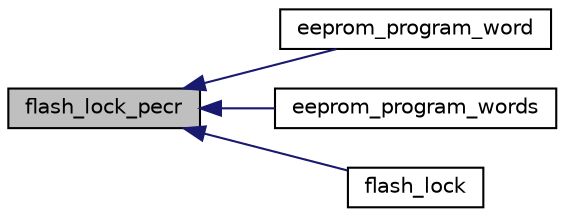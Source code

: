 digraph "flash_lock_pecr"
{
  edge [fontname="Helvetica",fontsize="10",labelfontname="Helvetica",labelfontsize="10"];
  node [fontname="Helvetica",fontsize="10",shape=record];
  rankdir="LR";
  Node1 [label="flash_lock_pecr",height=0.2,width=0.4,color="black", fillcolor="grey75", style="filled", fontcolor="black"];
  Node1 -> Node2 [dir="back",color="midnightblue",fontsize="10",style="solid",fontname="Helvetica"];
  Node2 [label="eeprom_program_word",height=0.2,width=0.4,color="black", fillcolor="white", style="filled",URL="$group__flash__file.html#gae0e2e7f89376c21e620ee119a77a5b51",tooltip="Write a word to eeprom. "];
  Node1 -> Node3 [dir="back",color="midnightblue",fontsize="10",style="solid",fontname="Helvetica"];
  Node3 [label="eeprom_program_words",height=0.2,width=0.4,color="black", fillcolor="white", style="filled",URL="$group__flash__file.html#ga1f32c65ae1724939044d17a0ca4324cd",tooltip="Write a block of words to eeprom. "];
  Node1 -> Node4 [dir="back",color="midnightblue",fontsize="10",style="solid",fontname="Helvetica"];
  Node4 [label="flash_lock",height=0.2,width=0.4,color="black", fillcolor="white", style="filled",URL="$group__flash__file.html#gacd9e0d8e9f52bd1c65fda2ce553f7600",tooltip="Lock all segments of flash. "];
}
